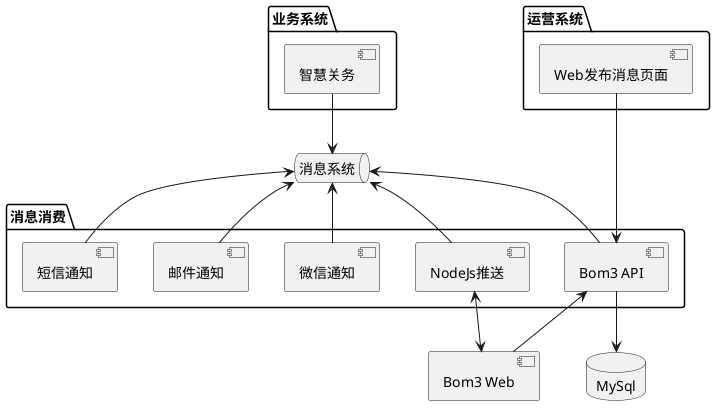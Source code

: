 @startuml

package "运营系统" {
  [Web发布消息页面]
} 

package "业务系统" {
   [智慧关务]
}

queue 消息系统 

package "消息消费" {
  [NodeJs推送]
  [Bom3 API]
  [邮件通知]
  [短信通知]
  [微信通知]
}
 
database "MySql" {
}

[智慧关务] --> 消息系统
消息系统 <-- [NodeJs推送]
消息系统 <-- [Bom3 API]
消息系统 <-- [邮件通知]
消息系统 <-- [短信通知]
消息系统 <-- [微信通知]
[Bom3 API] --> MySql
[Bom3 API] <-- [Bom3 Web] 
[NodeJs推送] <--> [Bom3 Web] 

[Web发布消息页面] ---> [Bom3 API] 

@enduml
